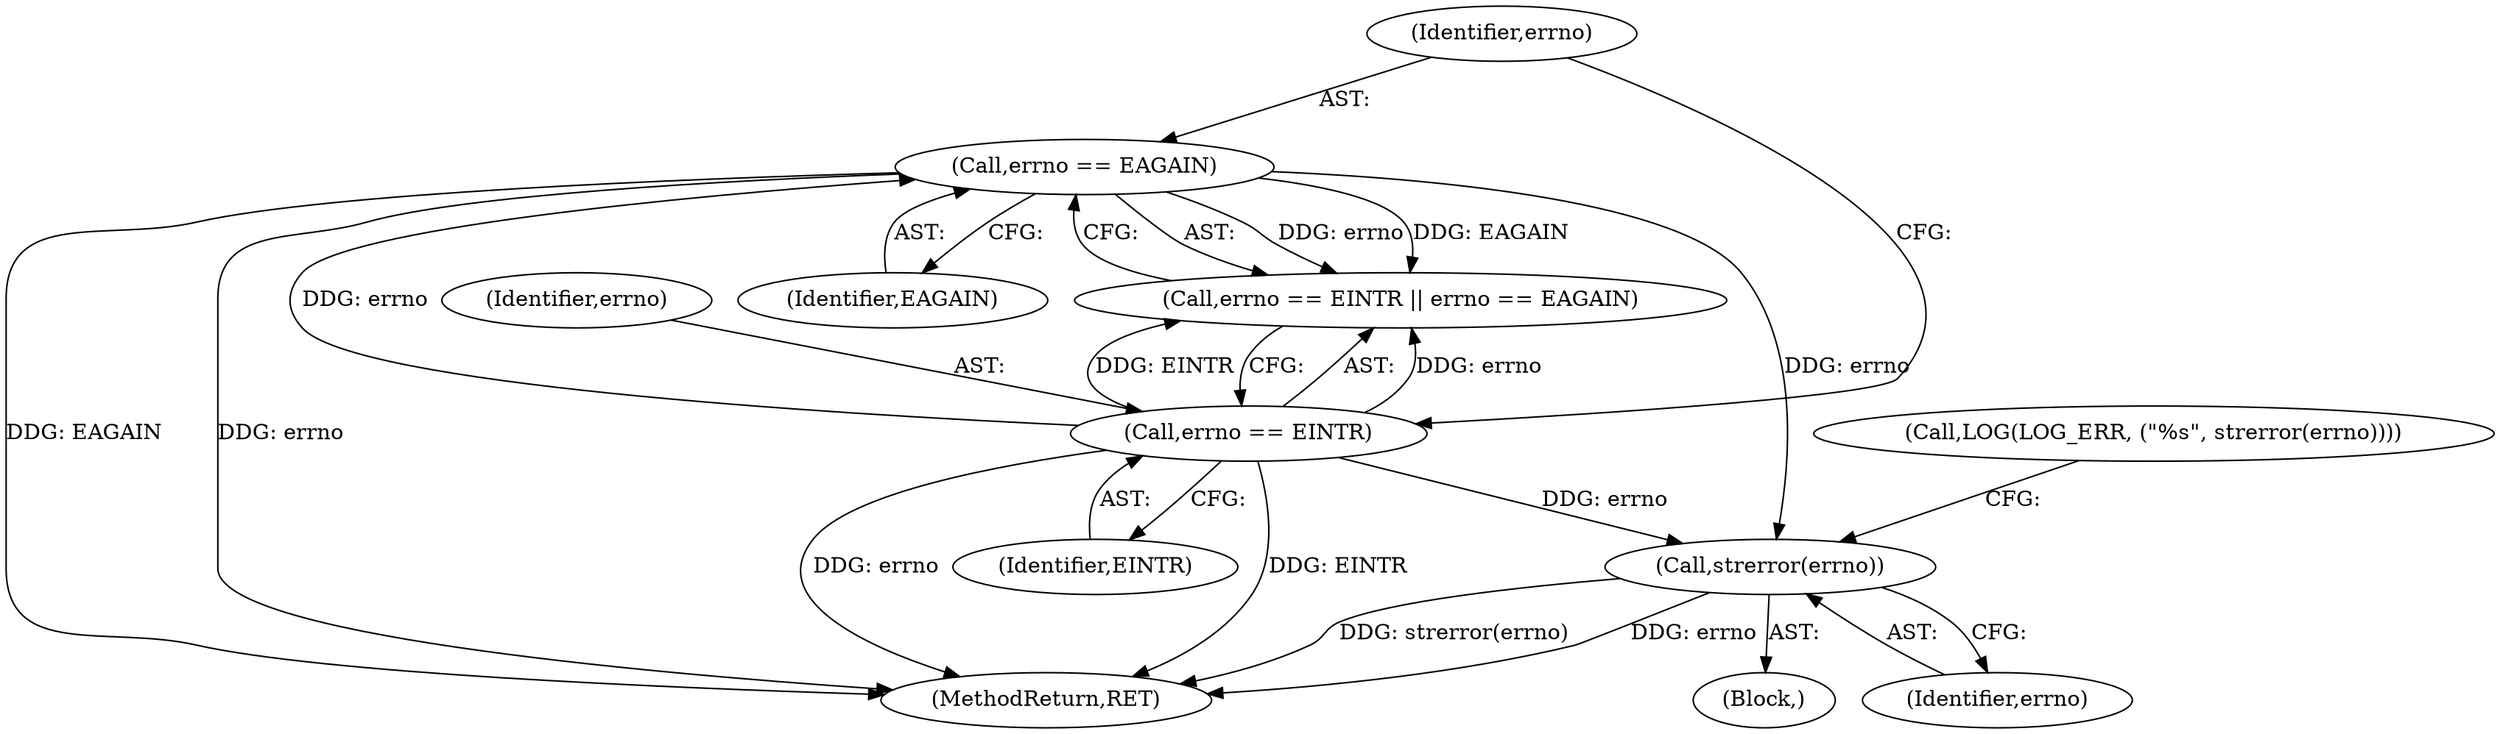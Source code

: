 digraph "0_knc_f237f3e09ecbaf59c897f5046538a7b1a3fa40c1_0@API" {
"1000283" [label="(Call,strerror(errno))"];
"1000273" [label="(Call,errno == EAGAIN)"];
"1000270" [label="(Call,errno == EINTR)"];
"1000341" [label="(MethodReturn,RET)"];
"1000271" [label="(Identifier,errno)"];
"1000281" [label="(Block,)"];
"1000272" [label="(Identifier,EINTR)"];
"1000270" [label="(Call,errno == EINTR)"];
"1000269" [label="(Call,errno == EINTR || errno == EAGAIN)"];
"1000283" [label="(Call,strerror(errno))"];
"1000275" [label="(Identifier,EAGAIN)"];
"1000274" [label="(Identifier,errno)"];
"1000279" [label="(Call,LOG(LOG_ERR, (\"%s\", strerror(errno))))"];
"1000284" [label="(Identifier,errno)"];
"1000273" [label="(Call,errno == EAGAIN)"];
"1000283" -> "1000281"  [label="AST: "];
"1000283" -> "1000284"  [label="CFG: "];
"1000284" -> "1000283"  [label="AST: "];
"1000279" -> "1000283"  [label="CFG: "];
"1000283" -> "1000341"  [label="DDG: errno"];
"1000283" -> "1000341"  [label="DDG: strerror(errno)"];
"1000273" -> "1000283"  [label="DDG: errno"];
"1000270" -> "1000283"  [label="DDG: errno"];
"1000273" -> "1000269"  [label="AST: "];
"1000273" -> "1000275"  [label="CFG: "];
"1000274" -> "1000273"  [label="AST: "];
"1000275" -> "1000273"  [label="AST: "];
"1000269" -> "1000273"  [label="CFG: "];
"1000273" -> "1000341"  [label="DDG: EAGAIN"];
"1000273" -> "1000341"  [label="DDG: errno"];
"1000273" -> "1000269"  [label="DDG: errno"];
"1000273" -> "1000269"  [label="DDG: EAGAIN"];
"1000270" -> "1000273"  [label="DDG: errno"];
"1000270" -> "1000269"  [label="AST: "];
"1000270" -> "1000272"  [label="CFG: "];
"1000271" -> "1000270"  [label="AST: "];
"1000272" -> "1000270"  [label="AST: "];
"1000274" -> "1000270"  [label="CFG: "];
"1000269" -> "1000270"  [label="CFG: "];
"1000270" -> "1000341"  [label="DDG: EINTR"];
"1000270" -> "1000341"  [label="DDG: errno"];
"1000270" -> "1000269"  [label="DDG: errno"];
"1000270" -> "1000269"  [label="DDG: EINTR"];
}
